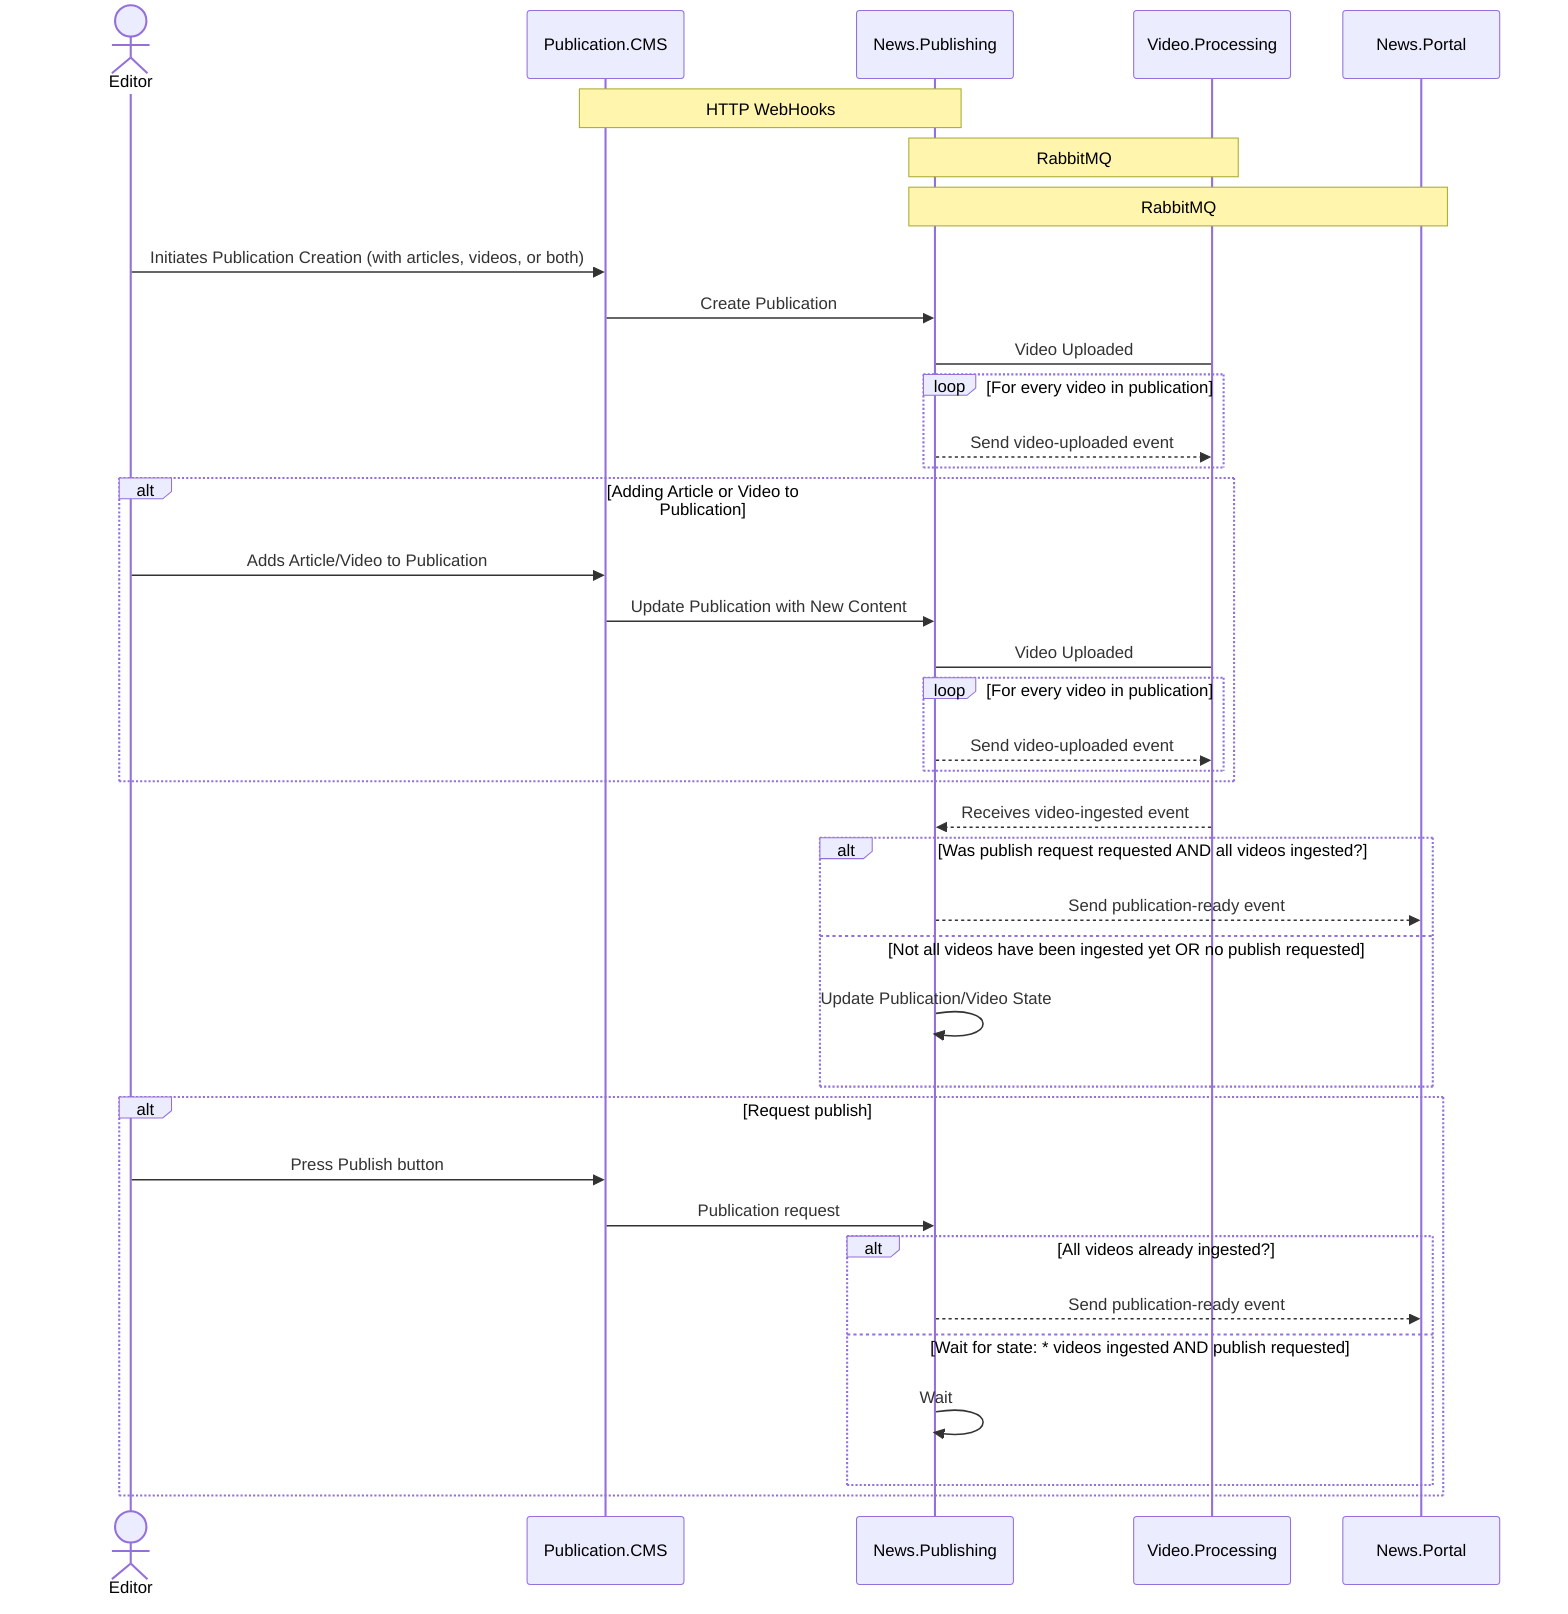 ﻿sequenceDiagram
    actor Editor
    participant Publication.CMS
    participant News.Publishing
    Note over Publication.CMS, News.Publishing: HTTP WebHooks
    participant Video.Processing
    participant News.Portal
    Note over News.Publishing, Video.Processing: RabbitMQ
    Note over News.Publishing, News.Portal: RabbitMQ
    Editor->>Publication.CMS: Initiates Publication Creation (with articles, videos, or both)
    Publication.CMS->>News.Publishing: Create Publication
    News.Publishing->Video.Processing: Video Uploaded
    loop For every video in publication
        News.Publishing-->>Video.Processing: Send video-uploaded event
    end
    alt Adding Article or Video to Publication
        Editor->>Publication.CMS: Adds Article/Video to Publication
        Publication.CMS->>News.Publishing: Update Publication with New Content
        News.Publishing->Video.Processing: Video Uploaded
        loop For every video in publication
            News.Publishing-->>Video.Processing: Send video-uploaded event
        end
    end
    Video.Processing-->>News.Publishing: Receives video-ingested event
    alt Was publish request requested AND all videos ingested?
        News.Publishing-->>News.Portal: Send publication-ready event
    else Not all videos have been ingested yet OR no publish requested
        News.Publishing->>News.Publishing: Update Publication/Video State
    end
    alt Request publish
        Editor->>Publication.CMS: Press Publish button
        Publication.CMS->>News.Publishing: Publication request
        alt All videos already ingested?
            News.Publishing-->>News.Portal: Send publication-ready event
        else Wait for state: * videos ingested AND publish requested 
            News.Publishing->>News.Publishing: Wait
        end
    end